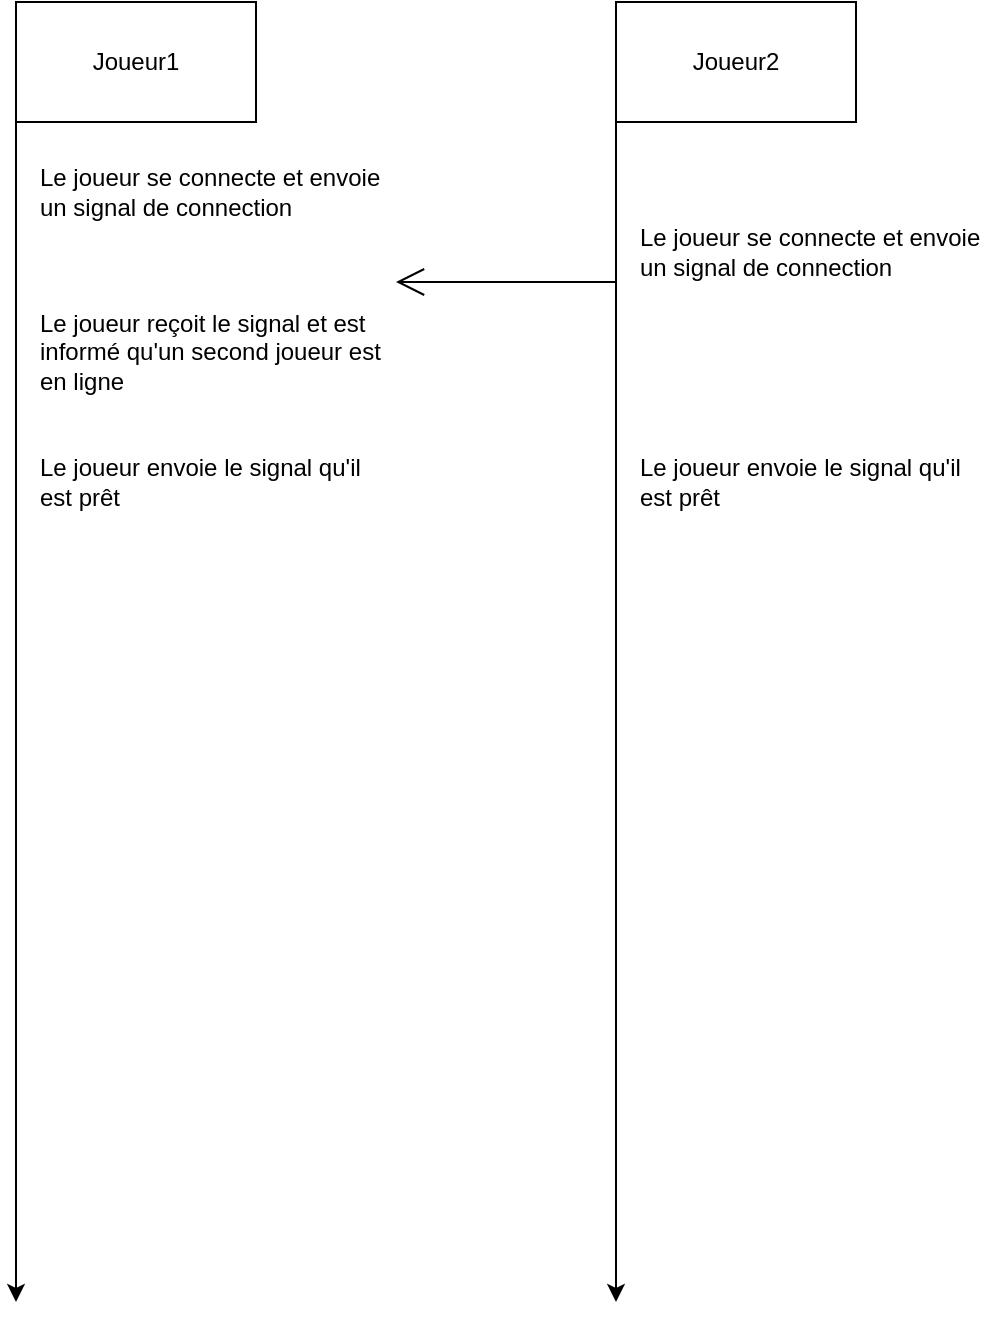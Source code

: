 <mxfile version="22.1.2" type="device">
  <diagram name="Page-1" id="2YBvvXClWsGukQMizWep">
    <mxGraphModel dx="1434" dy="949" grid="1" gridSize="10" guides="1" tooltips="1" connect="1" arrows="1" fold="1" page="1" pageScale="1" pageWidth="850" pageHeight="1100" math="0" shadow="0">
      <root>
        <mxCell id="0" />
        <mxCell id="1" parent="0" />
        <mxCell id="9W986Um2mgrycPuW5E_N-6" style="edgeStyle=orthogonalEdgeStyle;rounded=0;orthogonalLoop=1;jettySize=auto;html=1;exitX=0;exitY=1;exitDx=0;exitDy=0;" parent="1" source="9W986Um2mgrycPuW5E_N-1" edge="1">
          <mxGeometry relative="1" as="geometry">
            <mxPoint x="215" y="788" as="targetPoint" />
          </mxGeometry>
        </mxCell>
        <mxCell id="9W986Um2mgrycPuW5E_N-1" value="Joueur1" style="rounded=0;whiteSpace=wrap;html=1;" parent="1" vertex="1">
          <mxGeometry x="215" y="138" width="120" height="60" as="geometry" />
        </mxCell>
        <mxCell id="9W986Um2mgrycPuW5E_N-7" style="edgeStyle=orthogonalEdgeStyle;rounded=0;orthogonalLoop=1;jettySize=auto;html=1;exitX=0;exitY=1;exitDx=0;exitDy=0;" parent="1" source="9W986Um2mgrycPuW5E_N-2" edge="1">
          <mxGeometry relative="1" as="geometry">
            <mxPoint x="515" y="788" as="targetPoint" />
          </mxGeometry>
        </mxCell>
        <mxCell id="9W986Um2mgrycPuW5E_N-2" value="Joueur2" style="rounded=0;whiteSpace=wrap;html=1;" parent="1" vertex="1">
          <mxGeometry x="515" y="138" width="120" height="60" as="geometry" />
        </mxCell>
        <mxCell id="9W986Um2mgrycPuW5E_N-10" value="Le joueur se connecte et envoie un signal de connection" style="text;html=1;strokeColor=none;fillColor=none;align=left;verticalAlign=middle;whiteSpace=wrap;rounded=0;" parent="1" vertex="1">
          <mxGeometry x="225" y="208" width="180" height="50" as="geometry" />
        </mxCell>
        <mxCell id="9W986Um2mgrycPuW5E_N-11" value="Le joueur se connecte et envoie un signal de connection" style="text;html=1;strokeColor=none;fillColor=none;align=left;verticalAlign=middle;whiteSpace=wrap;rounded=0;" parent="1" vertex="1">
          <mxGeometry x="525" y="238" width="180" height="50" as="geometry" />
        </mxCell>
        <mxCell id="9W986Um2mgrycPuW5E_N-12" value="Le joueur reçoit le signal et est informé qu&#39;un second joueur est en ligne" style="text;html=1;strokeColor=none;fillColor=none;align=left;verticalAlign=middle;whiteSpace=wrap;rounded=0;" parent="1" vertex="1">
          <mxGeometry x="225" y="278" width="180" height="70" as="geometry" />
        </mxCell>
        <mxCell id="9W986Um2mgrycPuW5E_N-14" value="" style="endArrow=open;endFill=1;endSize=12;html=1;rounded=0;" parent="1" edge="1">
          <mxGeometry width="160" relative="1" as="geometry">
            <mxPoint x="515" y="278" as="sourcePoint" />
            <mxPoint x="405" y="278" as="targetPoint" />
          </mxGeometry>
        </mxCell>
        <mxCell id="H8a5xmAChwIYBJMTtfZJ-1" value="Le joueur envoie le signal qu&#39;il est prêt" style="text;html=1;strokeColor=none;fillColor=none;align=left;verticalAlign=middle;whiteSpace=wrap;rounded=0;" parent="1" vertex="1">
          <mxGeometry x="225" y="358" width="180" height="40" as="geometry" />
        </mxCell>
        <mxCell id="H8a5xmAChwIYBJMTtfZJ-2" value="Le joueur envoie le signal qu&#39;il est prêt" style="text;html=1;strokeColor=none;fillColor=none;align=left;verticalAlign=middle;whiteSpace=wrap;rounded=0;" parent="1" vertex="1">
          <mxGeometry x="525" y="358" width="180" height="40" as="geometry" />
        </mxCell>
      </root>
    </mxGraphModel>
  </diagram>
</mxfile>
